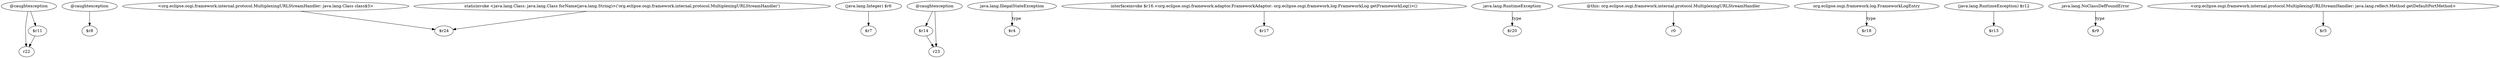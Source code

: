 digraph g {
0[label="@caughtexception"]
1[label="r22"]
0->1[label=""]
2[label="@caughtexception"]
3[label="$r8"]
2->3[label=""]
4[label="<org.eclipse.osgi.framework.internal.protocol.MultiplexingURLStreamHandler: java.lang.Class class$3>"]
5[label="$r24"]
4->5[label=""]
6[label="(java.lang.Integer) $r6"]
7[label="$r7"]
6->7[label=""]
8[label="$r14"]
9[label="r23"]
8->9[label=""]
10[label="staticinvoke <java.lang.Class: java.lang.Class forName(java.lang.String)>('org.eclipse.osgi.framework.internal.protocol.MultiplexingURLStreamHandler')"]
10->5[label=""]
11[label="@caughtexception"]
11->9[label=""]
12[label="java.lang.IllegalStateException"]
13[label="$r4"]
12->13[label="type"]
11->8[label=""]
14[label="interfaceinvoke $r16.<org.eclipse.osgi.framework.adaptor.FrameworkAdaptor: org.eclipse.osgi.framework.log.FrameworkLog getFrameworkLog()>()"]
15[label="$r17"]
14->15[label=""]
16[label="java.lang.RuntimeException"]
17[label="$r20"]
16->17[label="type"]
18[label="$r11"]
18->1[label=""]
19[label="@this: org.eclipse.osgi.framework.internal.protocol.MultiplexingURLStreamHandler"]
20[label="r0"]
19->20[label=""]
21[label="org.eclipse.osgi.framework.log.FrameworkLogEntry"]
22[label="$r18"]
21->22[label="type"]
23[label="(java.lang.RuntimeException) $r12"]
24[label="$r13"]
23->24[label=""]
25[label="java.lang.NoClassDefFoundError"]
26[label="$r9"]
25->26[label="type"]
27[label="<org.eclipse.osgi.framework.internal.protocol.MultiplexingURLStreamHandler: java.lang.reflect.Method getDefaultPortMethod>"]
28[label="$r5"]
27->28[label=""]
0->18[label=""]
}